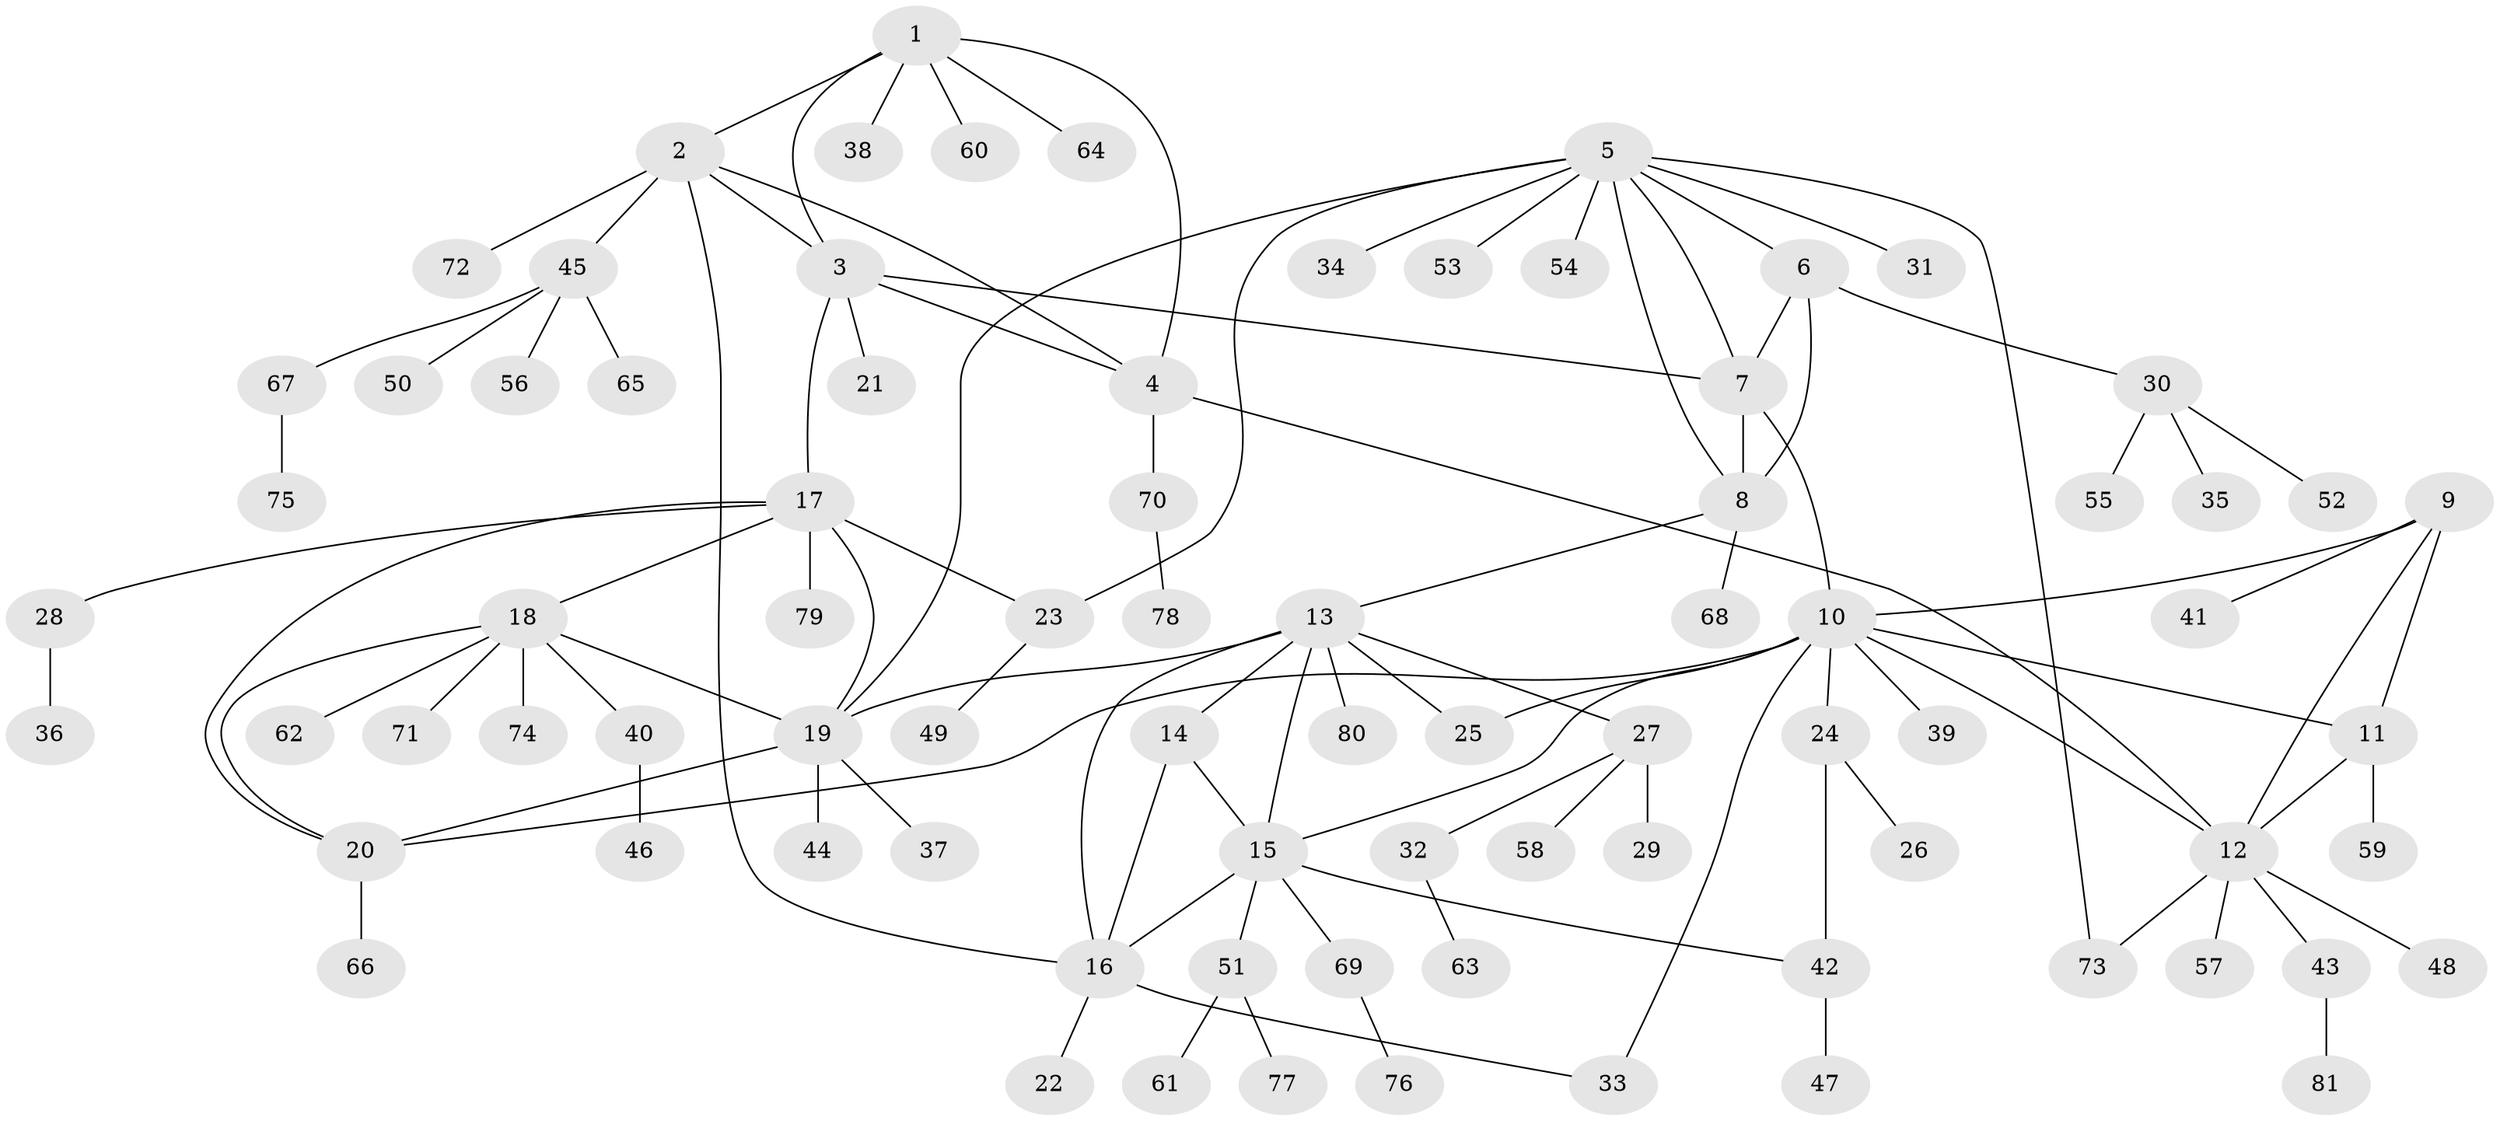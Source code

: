 // coarse degree distribution, {8: 0.03389830508474576, 4: 0.05084745762711865, 9: 0.03389830508474576, 5: 0.01694915254237288, 3: 0.06779661016949153, 11: 0.03389830508474576, 7: 0.03389830508474576, 2: 0.13559322033898305, 1: 0.5932203389830508}
// Generated by graph-tools (version 1.1) at 2025/42/03/06/25 10:42:08]
// undirected, 81 vertices, 106 edges
graph export_dot {
graph [start="1"]
  node [color=gray90,style=filled];
  1;
  2;
  3;
  4;
  5;
  6;
  7;
  8;
  9;
  10;
  11;
  12;
  13;
  14;
  15;
  16;
  17;
  18;
  19;
  20;
  21;
  22;
  23;
  24;
  25;
  26;
  27;
  28;
  29;
  30;
  31;
  32;
  33;
  34;
  35;
  36;
  37;
  38;
  39;
  40;
  41;
  42;
  43;
  44;
  45;
  46;
  47;
  48;
  49;
  50;
  51;
  52;
  53;
  54;
  55;
  56;
  57;
  58;
  59;
  60;
  61;
  62;
  63;
  64;
  65;
  66;
  67;
  68;
  69;
  70;
  71;
  72;
  73;
  74;
  75;
  76;
  77;
  78;
  79;
  80;
  81;
  1 -- 2;
  1 -- 3;
  1 -- 4;
  1 -- 38;
  1 -- 60;
  1 -- 64;
  2 -- 3;
  2 -- 4;
  2 -- 16;
  2 -- 45;
  2 -- 72;
  3 -- 4;
  3 -- 7;
  3 -- 17;
  3 -- 21;
  4 -- 12;
  4 -- 70;
  5 -- 6;
  5 -- 7;
  5 -- 8;
  5 -- 19;
  5 -- 23;
  5 -- 31;
  5 -- 34;
  5 -- 53;
  5 -- 54;
  5 -- 73;
  6 -- 7;
  6 -- 8;
  6 -- 30;
  7 -- 8;
  7 -- 10;
  8 -- 13;
  8 -- 68;
  9 -- 10;
  9 -- 11;
  9 -- 12;
  9 -- 41;
  10 -- 11;
  10 -- 12;
  10 -- 15;
  10 -- 20;
  10 -- 24;
  10 -- 25;
  10 -- 33;
  10 -- 39;
  11 -- 12;
  11 -- 59;
  12 -- 43;
  12 -- 48;
  12 -- 57;
  12 -- 73;
  13 -- 14;
  13 -- 15;
  13 -- 16;
  13 -- 19;
  13 -- 25;
  13 -- 27;
  13 -- 80;
  14 -- 15;
  14 -- 16;
  15 -- 16;
  15 -- 42;
  15 -- 51;
  15 -- 69;
  16 -- 22;
  16 -- 33;
  17 -- 18;
  17 -- 19;
  17 -- 20;
  17 -- 23;
  17 -- 28;
  17 -- 79;
  18 -- 19;
  18 -- 20;
  18 -- 40;
  18 -- 62;
  18 -- 71;
  18 -- 74;
  19 -- 20;
  19 -- 37;
  19 -- 44;
  20 -- 66;
  23 -- 49;
  24 -- 26;
  24 -- 42;
  27 -- 29;
  27 -- 32;
  27 -- 58;
  28 -- 36;
  30 -- 35;
  30 -- 52;
  30 -- 55;
  32 -- 63;
  40 -- 46;
  42 -- 47;
  43 -- 81;
  45 -- 50;
  45 -- 56;
  45 -- 65;
  45 -- 67;
  51 -- 61;
  51 -- 77;
  67 -- 75;
  69 -- 76;
  70 -- 78;
}
